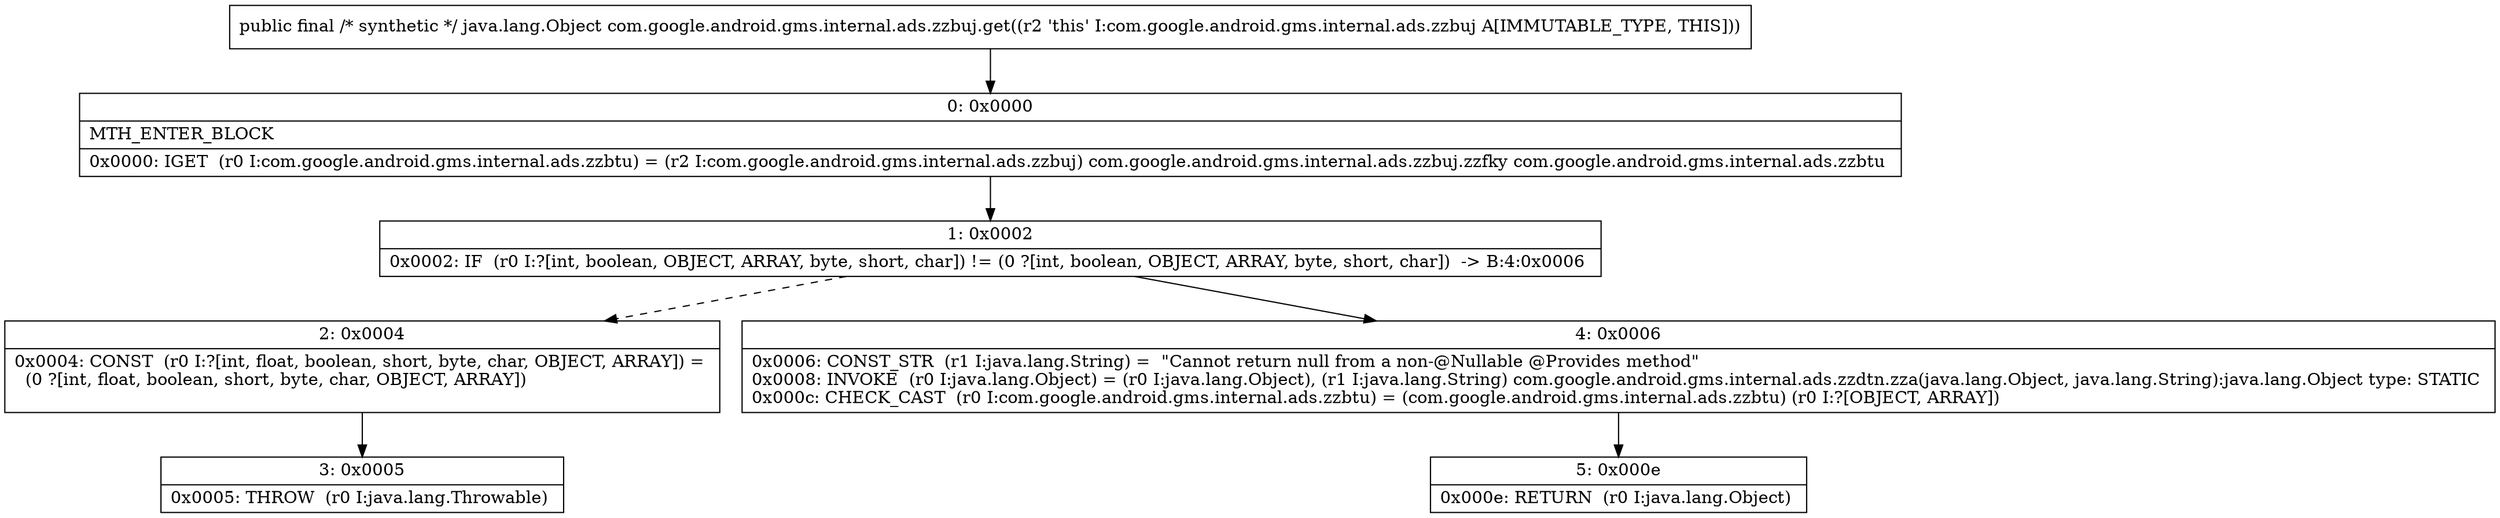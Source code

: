 digraph "CFG forcom.google.android.gms.internal.ads.zzbuj.get()Ljava\/lang\/Object;" {
Node_0 [shape=record,label="{0\:\ 0x0000|MTH_ENTER_BLOCK\l|0x0000: IGET  (r0 I:com.google.android.gms.internal.ads.zzbtu) = (r2 I:com.google.android.gms.internal.ads.zzbuj) com.google.android.gms.internal.ads.zzbuj.zzfky com.google.android.gms.internal.ads.zzbtu \l}"];
Node_1 [shape=record,label="{1\:\ 0x0002|0x0002: IF  (r0 I:?[int, boolean, OBJECT, ARRAY, byte, short, char]) != (0 ?[int, boolean, OBJECT, ARRAY, byte, short, char])  \-\> B:4:0x0006 \l}"];
Node_2 [shape=record,label="{2\:\ 0x0004|0x0004: CONST  (r0 I:?[int, float, boolean, short, byte, char, OBJECT, ARRAY]) = \l  (0 ?[int, float, boolean, short, byte, char, OBJECT, ARRAY])\l \l}"];
Node_3 [shape=record,label="{3\:\ 0x0005|0x0005: THROW  (r0 I:java.lang.Throwable) \l}"];
Node_4 [shape=record,label="{4\:\ 0x0006|0x0006: CONST_STR  (r1 I:java.lang.String) =  \"Cannot return null from a non\-@Nullable @Provides method\" \l0x0008: INVOKE  (r0 I:java.lang.Object) = (r0 I:java.lang.Object), (r1 I:java.lang.String) com.google.android.gms.internal.ads.zzdtn.zza(java.lang.Object, java.lang.String):java.lang.Object type: STATIC \l0x000c: CHECK_CAST  (r0 I:com.google.android.gms.internal.ads.zzbtu) = (com.google.android.gms.internal.ads.zzbtu) (r0 I:?[OBJECT, ARRAY]) \l}"];
Node_5 [shape=record,label="{5\:\ 0x000e|0x000e: RETURN  (r0 I:java.lang.Object) \l}"];
MethodNode[shape=record,label="{public final \/* synthetic *\/ java.lang.Object com.google.android.gms.internal.ads.zzbuj.get((r2 'this' I:com.google.android.gms.internal.ads.zzbuj A[IMMUTABLE_TYPE, THIS])) }"];
MethodNode -> Node_0;
Node_0 -> Node_1;
Node_1 -> Node_2[style=dashed];
Node_1 -> Node_4;
Node_2 -> Node_3;
Node_4 -> Node_5;
}

